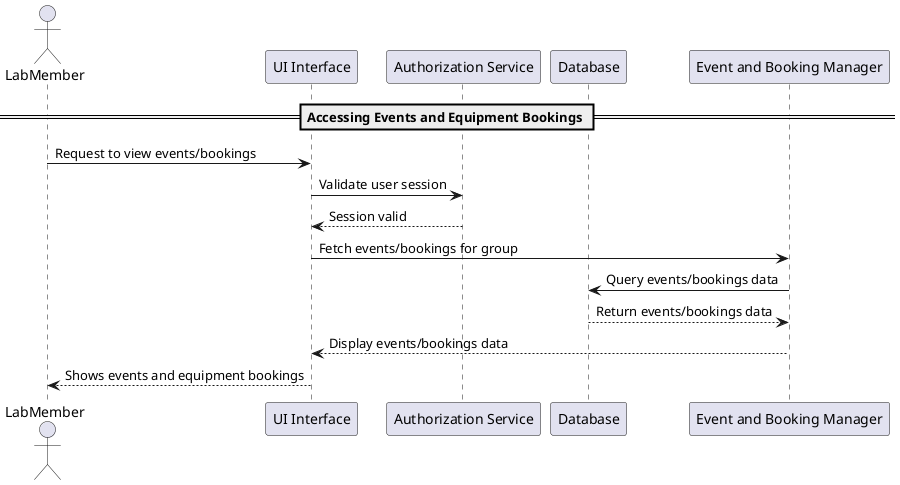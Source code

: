 @startuml
actor LabMember as Member
participant "UI Interface" as UI
participant "Authorization Service" as Auth
participant "Database" as DB
participant "Event and Booking Manager" as Manager

== Accessing Events and Equipment Bookings ==
Member -> UI : Request to view events/bookings
UI -> Auth : Validate user session
Auth --> UI : Session valid
UI -> Manager : Fetch events/bookings for group
Manager -> DB : Query events/bookings data
DB --> Manager : Return events/bookings data
Manager --> UI : Display events/bookings data
UI --> Member : Shows events and equipment bookings
@enduml